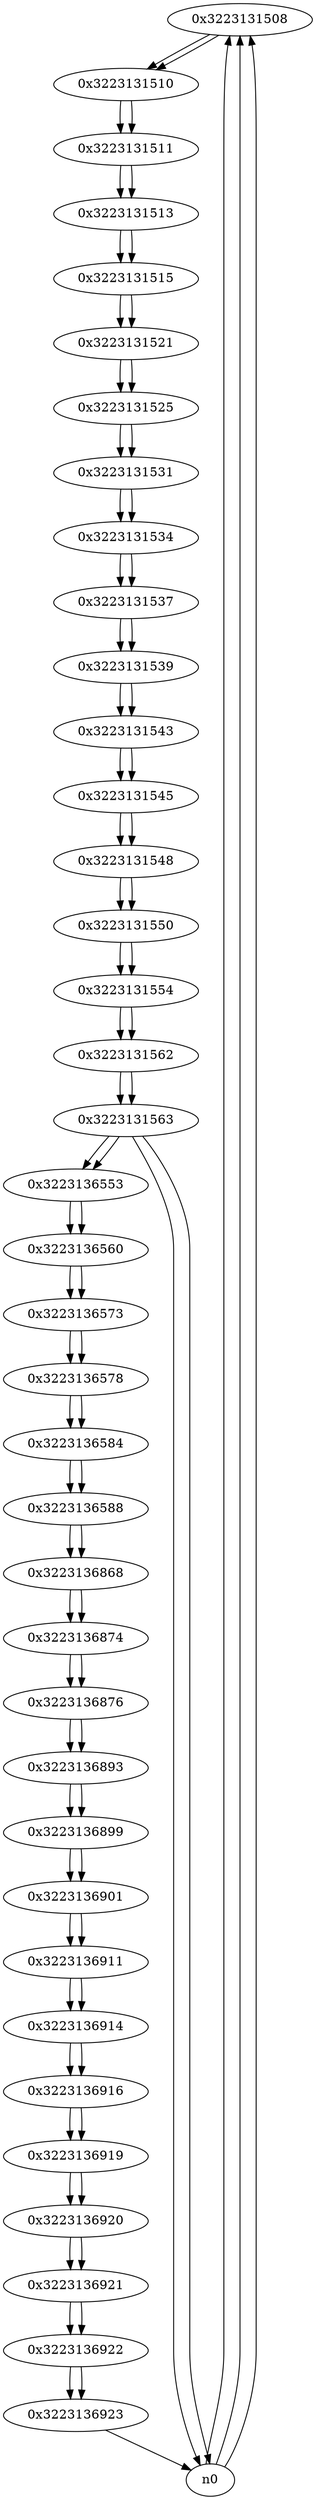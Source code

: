 digraph G{
/* nodes */
  n1 [label="0x3223131508"]
  n2 [label="0x3223131510"]
  n3 [label="0x3223131511"]
  n4 [label="0x3223131513"]
  n5 [label="0x3223131515"]
  n6 [label="0x3223131521"]
  n7 [label="0x3223131525"]
  n8 [label="0x3223131531"]
  n9 [label="0x3223131534"]
  n10 [label="0x3223131537"]
  n11 [label="0x3223131539"]
  n12 [label="0x3223131543"]
  n13 [label="0x3223131545"]
  n14 [label="0x3223131548"]
  n15 [label="0x3223131550"]
  n16 [label="0x3223131554"]
  n17 [label="0x3223131562"]
  n18 [label="0x3223131563"]
  n19 [label="0x3223136553"]
  n20 [label="0x3223136560"]
  n21 [label="0x3223136573"]
  n22 [label="0x3223136578"]
  n23 [label="0x3223136584"]
  n24 [label="0x3223136588"]
  n25 [label="0x3223136868"]
  n26 [label="0x3223136874"]
  n27 [label="0x3223136876"]
  n28 [label="0x3223136893"]
  n29 [label="0x3223136899"]
  n30 [label="0x3223136901"]
  n31 [label="0x3223136911"]
  n32 [label="0x3223136914"]
  n33 [label="0x3223136916"]
  n34 [label="0x3223136919"]
  n35 [label="0x3223136920"]
  n36 [label="0x3223136921"]
  n37 [label="0x3223136922"]
  n38 [label="0x3223136923"]
/* edges */
n1 -> n2;
n0 -> n1;
n0 -> n1;
n0 -> n1;
n2 -> n3;
n1 -> n2;
n3 -> n4;
n2 -> n3;
n4 -> n5;
n3 -> n4;
n5 -> n6;
n4 -> n5;
n6 -> n7;
n5 -> n6;
n7 -> n8;
n6 -> n7;
n8 -> n9;
n7 -> n8;
n9 -> n10;
n8 -> n9;
n10 -> n11;
n9 -> n10;
n11 -> n12;
n10 -> n11;
n12 -> n13;
n11 -> n12;
n13 -> n14;
n12 -> n13;
n14 -> n15;
n13 -> n14;
n15 -> n16;
n14 -> n15;
n16 -> n17;
n15 -> n16;
n17 -> n18;
n16 -> n17;
n18 -> n19;
n18 -> n0;
n18 -> n0;
n17 -> n18;
n19 -> n20;
n18 -> n19;
n20 -> n21;
n19 -> n20;
n21 -> n22;
n20 -> n21;
n22 -> n23;
n21 -> n22;
n23 -> n24;
n22 -> n23;
n24 -> n25;
n23 -> n24;
n25 -> n26;
n24 -> n25;
n26 -> n27;
n25 -> n26;
n27 -> n28;
n26 -> n27;
n28 -> n29;
n27 -> n28;
n29 -> n30;
n28 -> n29;
n30 -> n31;
n29 -> n30;
n31 -> n32;
n30 -> n31;
n32 -> n33;
n31 -> n32;
n33 -> n34;
n32 -> n33;
n34 -> n35;
n33 -> n34;
n35 -> n36;
n34 -> n35;
n36 -> n37;
n35 -> n36;
n37 -> n38;
n36 -> n37;
n38 -> n0;
n37 -> n38;
}

